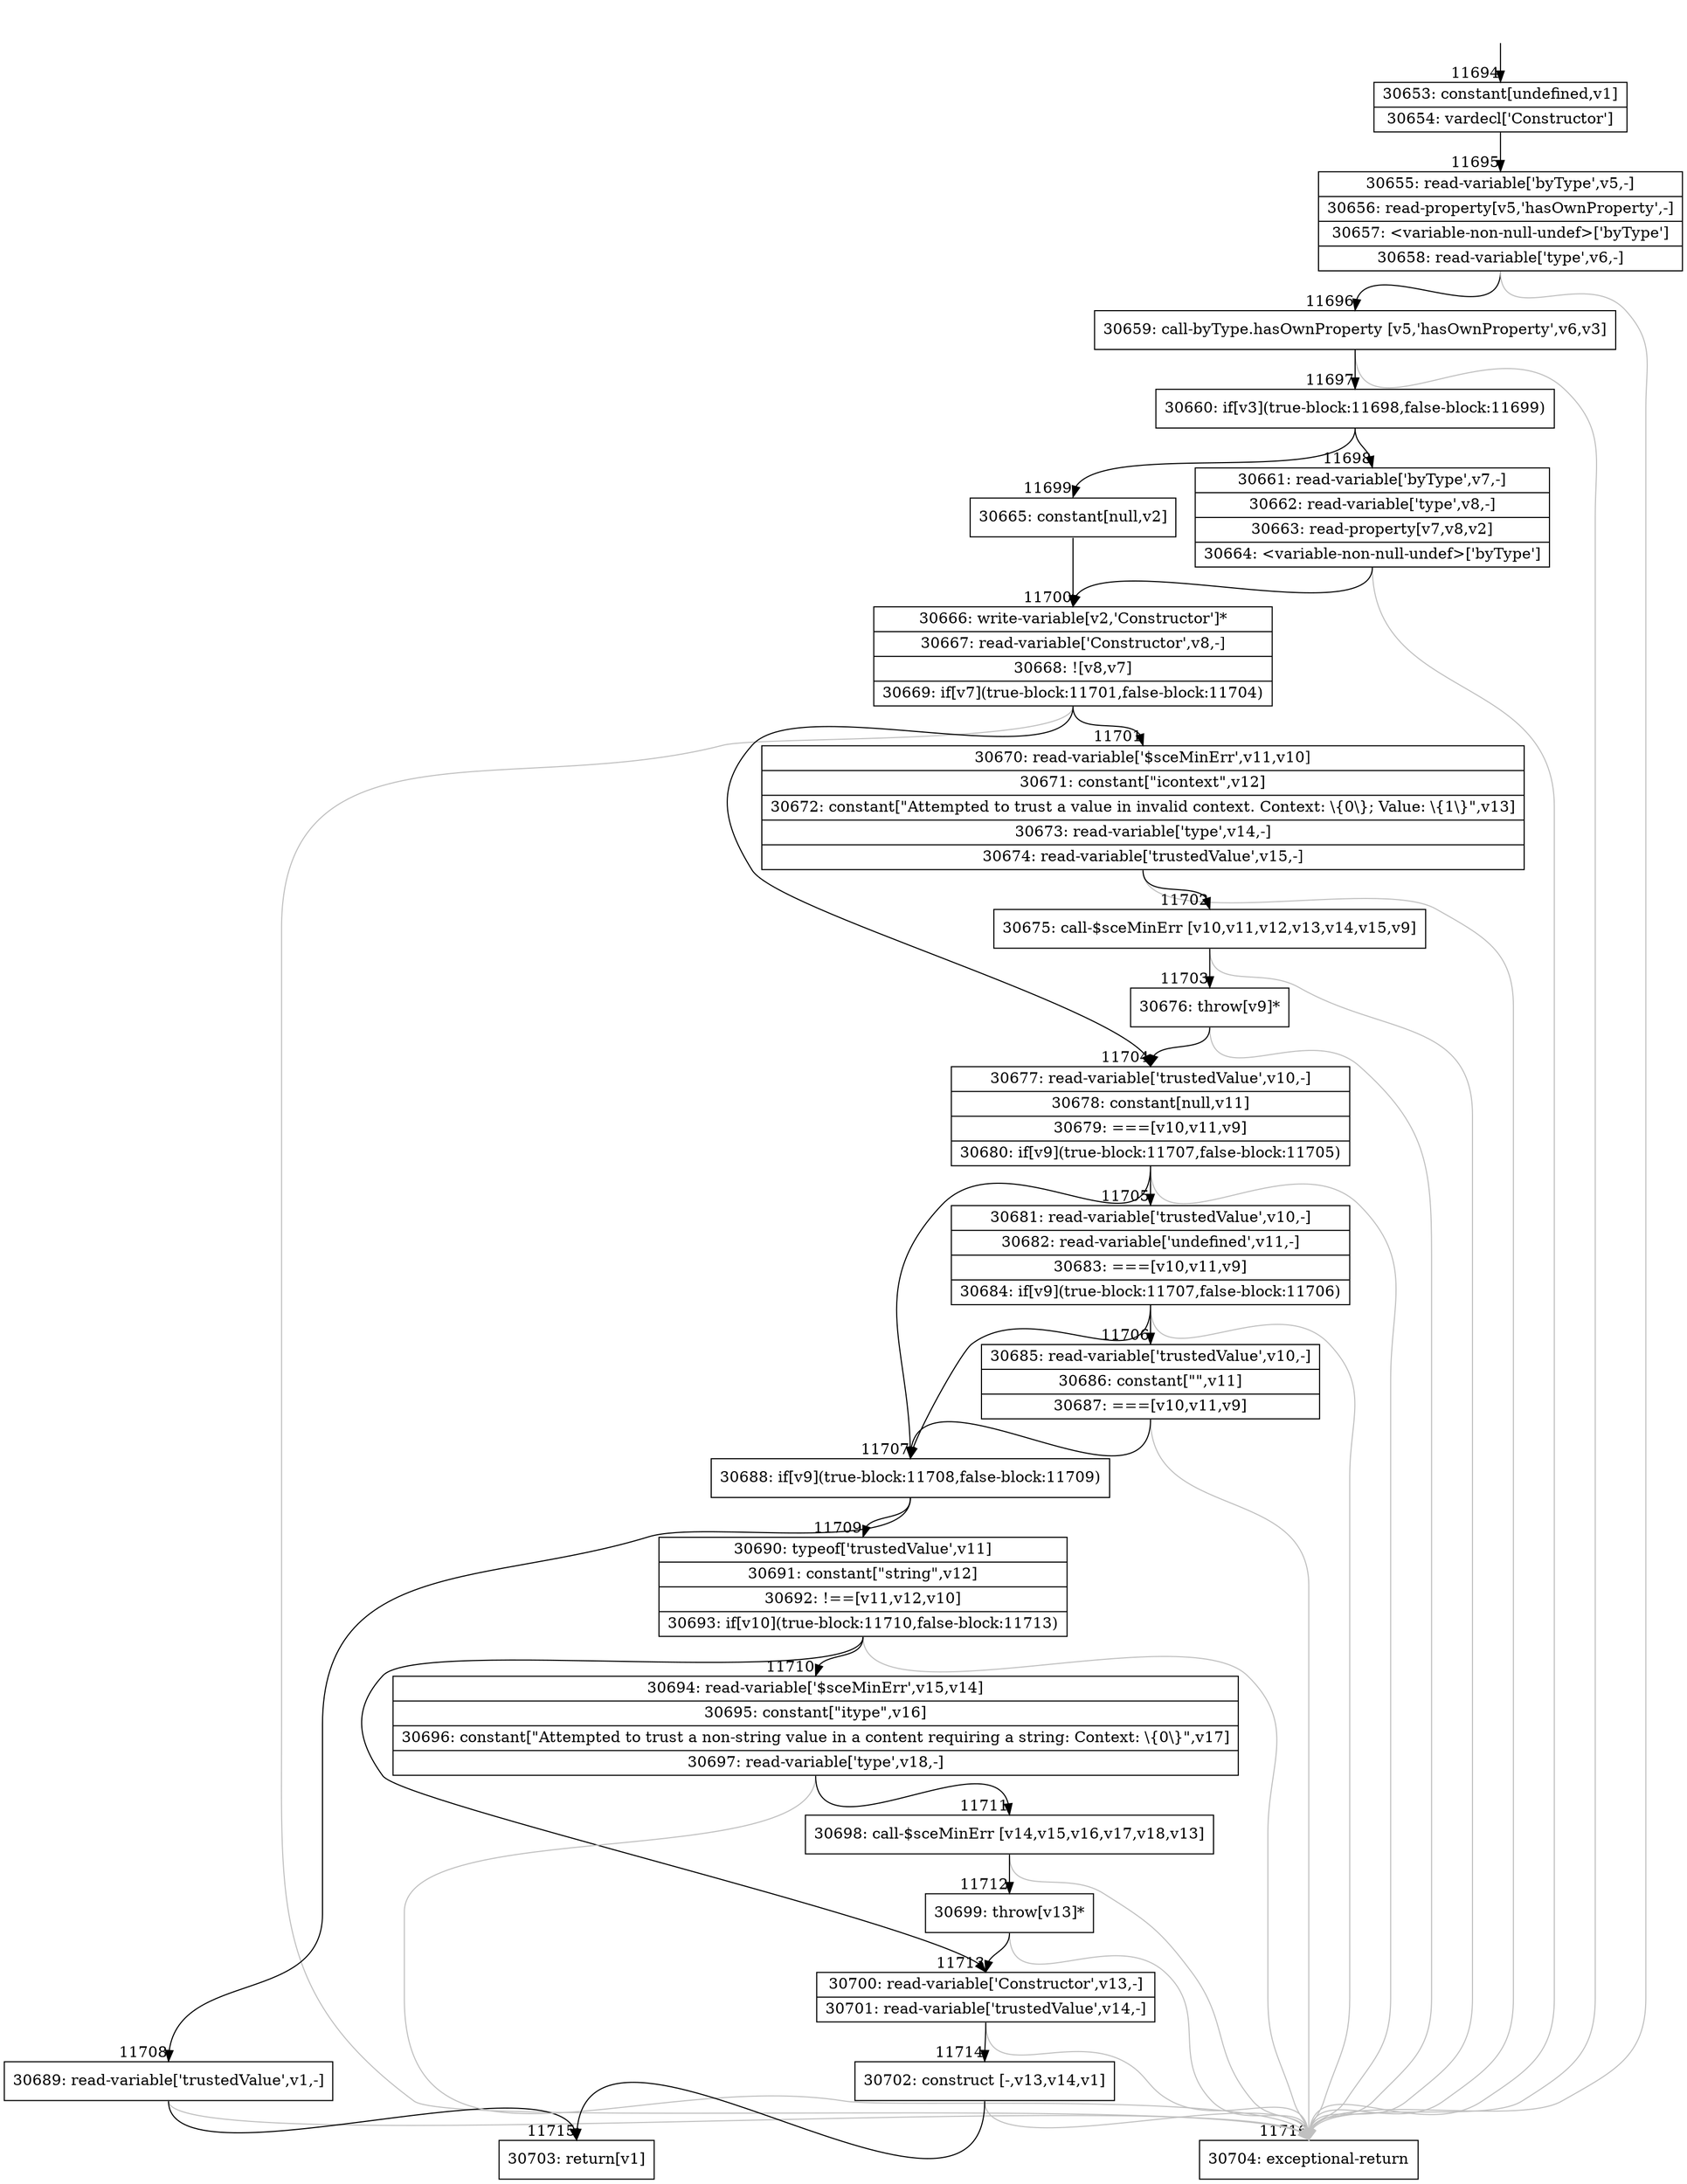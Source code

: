 digraph {
rankdir="TD"
BB_entry908[shape=none,label=""];
BB_entry908 -> BB11694 [tailport=s, headport=n, headlabel="    11694"]
BB11694 [shape=record label="{30653: constant[undefined,v1]|30654: vardecl['Constructor']}" ] 
BB11694 -> BB11695 [tailport=s, headport=n, headlabel="      11695"]
BB11695 [shape=record label="{30655: read-variable['byType',v5,-]|30656: read-property[v5,'hasOwnProperty',-]|30657: \<variable-non-null-undef\>['byType']|30658: read-variable['type',v6,-]}" ] 
BB11695 -> BB11696 [tailport=s, headport=n, headlabel="      11696"]
BB11695 -> BB11716 [tailport=s, headport=n, color=gray, headlabel="      11716"]
BB11696 [shape=record label="{30659: call-byType.hasOwnProperty [v5,'hasOwnProperty',v6,v3]}" ] 
BB11696 -> BB11697 [tailport=s, headport=n, headlabel="      11697"]
BB11696 -> BB11716 [tailport=s, headport=n, color=gray]
BB11697 [shape=record label="{30660: if[v3](true-block:11698,false-block:11699)}" ] 
BB11697 -> BB11698 [tailport=s, headport=n, headlabel="      11698"]
BB11697 -> BB11699 [tailport=s, headport=n, headlabel="      11699"]
BB11698 [shape=record label="{30661: read-variable['byType',v7,-]|30662: read-variable['type',v8,-]|30663: read-property[v7,v8,v2]|30664: \<variable-non-null-undef\>['byType']}" ] 
BB11698 -> BB11700 [tailport=s, headport=n, headlabel="      11700"]
BB11698 -> BB11716 [tailport=s, headport=n, color=gray]
BB11699 [shape=record label="{30665: constant[null,v2]}" ] 
BB11699 -> BB11700 [tailport=s, headport=n]
BB11700 [shape=record label="{30666: write-variable[v2,'Constructor']*|30667: read-variable['Constructor',v8,-]|30668: ![v8,v7]|30669: if[v7](true-block:11701,false-block:11704)}" ] 
BB11700 -> BB11701 [tailport=s, headport=n, headlabel="      11701"]
BB11700 -> BB11704 [tailport=s, headport=n, headlabel="      11704"]
BB11700 -> BB11716 [tailport=s, headport=n, color=gray]
BB11701 [shape=record label="{30670: read-variable['$sceMinErr',v11,v10]|30671: constant[\"icontext\",v12]|30672: constant[\"Attempted to trust a value in invalid context. Context: \\\{0\\\}; Value: \\\{1\\\}\",v13]|30673: read-variable['type',v14,-]|30674: read-variable['trustedValue',v15,-]}" ] 
BB11701 -> BB11702 [tailport=s, headport=n, headlabel="      11702"]
BB11701 -> BB11716 [tailport=s, headport=n, color=gray]
BB11702 [shape=record label="{30675: call-$sceMinErr [v10,v11,v12,v13,v14,v15,v9]}" ] 
BB11702 -> BB11703 [tailport=s, headport=n, headlabel="      11703"]
BB11702 -> BB11716 [tailport=s, headport=n, color=gray]
BB11703 [shape=record label="{30676: throw[v9]*}" ] 
BB11703 -> BB11704 [tailport=s, headport=n]
BB11703 -> BB11716 [tailport=s, headport=n, color=gray]
BB11704 [shape=record label="{30677: read-variable['trustedValue',v10,-]|30678: constant[null,v11]|30679: ===[v10,v11,v9]|30680: if[v9](true-block:11707,false-block:11705)}" ] 
BB11704 -> BB11707 [tailport=s, headport=n, headlabel="      11707"]
BB11704 -> BB11705 [tailport=s, headport=n, headlabel="      11705"]
BB11704 -> BB11716 [tailport=s, headport=n, color=gray]
BB11705 [shape=record label="{30681: read-variable['trustedValue',v10,-]|30682: read-variable['undefined',v11,-]|30683: ===[v10,v11,v9]|30684: if[v9](true-block:11707,false-block:11706)}" ] 
BB11705 -> BB11707 [tailport=s, headport=n]
BB11705 -> BB11706 [tailport=s, headport=n, headlabel="      11706"]
BB11705 -> BB11716 [tailport=s, headport=n, color=gray]
BB11706 [shape=record label="{30685: read-variable['trustedValue',v10,-]|30686: constant[\"\",v11]|30687: ===[v10,v11,v9]}" ] 
BB11706 -> BB11707 [tailport=s, headport=n]
BB11706 -> BB11716 [tailport=s, headport=n, color=gray]
BB11707 [shape=record label="{30688: if[v9](true-block:11708,false-block:11709)}" ] 
BB11707 -> BB11708 [tailport=s, headport=n, headlabel="      11708"]
BB11707 -> BB11709 [tailport=s, headport=n, headlabel="      11709"]
BB11708 [shape=record label="{30689: read-variable['trustedValue',v1,-]}" ] 
BB11708 -> BB11715 [tailport=s, headport=n, headlabel="      11715"]
BB11708 -> BB11716 [tailport=s, headport=n, color=gray]
BB11709 [shape=record label="{30690: typeof['trustedValue',v11]|30691: constant[\"string\",v12]|30692: !==[v11,v12,v10]|30693: if[v10](true-block:11710,false-block:11713)}" ] 
BB11709 -> BB11710 [tailport=s, headport=n, headlabel="      11710"]
BB11709 -> BB11713 [tailport=s, headport=n, headlabel="      11713"]
BB11709 -> BB11716 [tailport=s, headport=n, color=gray]
BB11710 [shape=record label="{30694: read-variable['$sceMinErr',v15,v14]|30695: constant[\"itype\",v16]|30696: constant[\"Attempted to trust a non-string value in a content requiring a string: Context: \\\{0\\\}\",v17]|30697: read-variable['type',v18,-]}" ] 
BB11710 -> BB11711 [tailport=s, headport=n, headlabel="      11711"]
BB11710 -> BB11716 [tailport=s, headport=n, color=gray]
BB11711 [shape=record label="{30698: call-$sceMinErr [v14,v15,v16,v17,v18,v13]}" ] 
BB11711 -> BB11712 [tailport=s, headport=n, headlabel="      11712"]
BB11711 -> BB11716 [tailport=s, headport=n, color=gray]
BB11712 [shape=record label="{30699: throw[v13]*}" ] 
BB11712 -> BB11713 [tailport=s, headport=n]
BB11712 -> BB11716 [tailport=s, headport=n, color=gray]
BB11713 [shape=record label="{30700: read-variable['Constructor',v13,-]|30701: read-variable['trustedValue',v14,-]}" ] 
BB11713 -> BB11714 [tailport=s, headport=n, headlabel="      11714"]
BB11713 -> BB11716 [tailport=s, headport=n, color=gray]
BB11714 [shape=record label="{30702: construct [-,v13,v14,v1]}" ] 
BB11714 -> BB11715 [tailport=s, headport=n]
BB11714 -> BB11716 [tailport=s, headport=n, color=gray]
BB11715 [shape=record label="{30703: return[v1]}" ] 
BB11716 [shape=record label="{30704: exceptional-return}" ] 
//#$~ 16629
}
